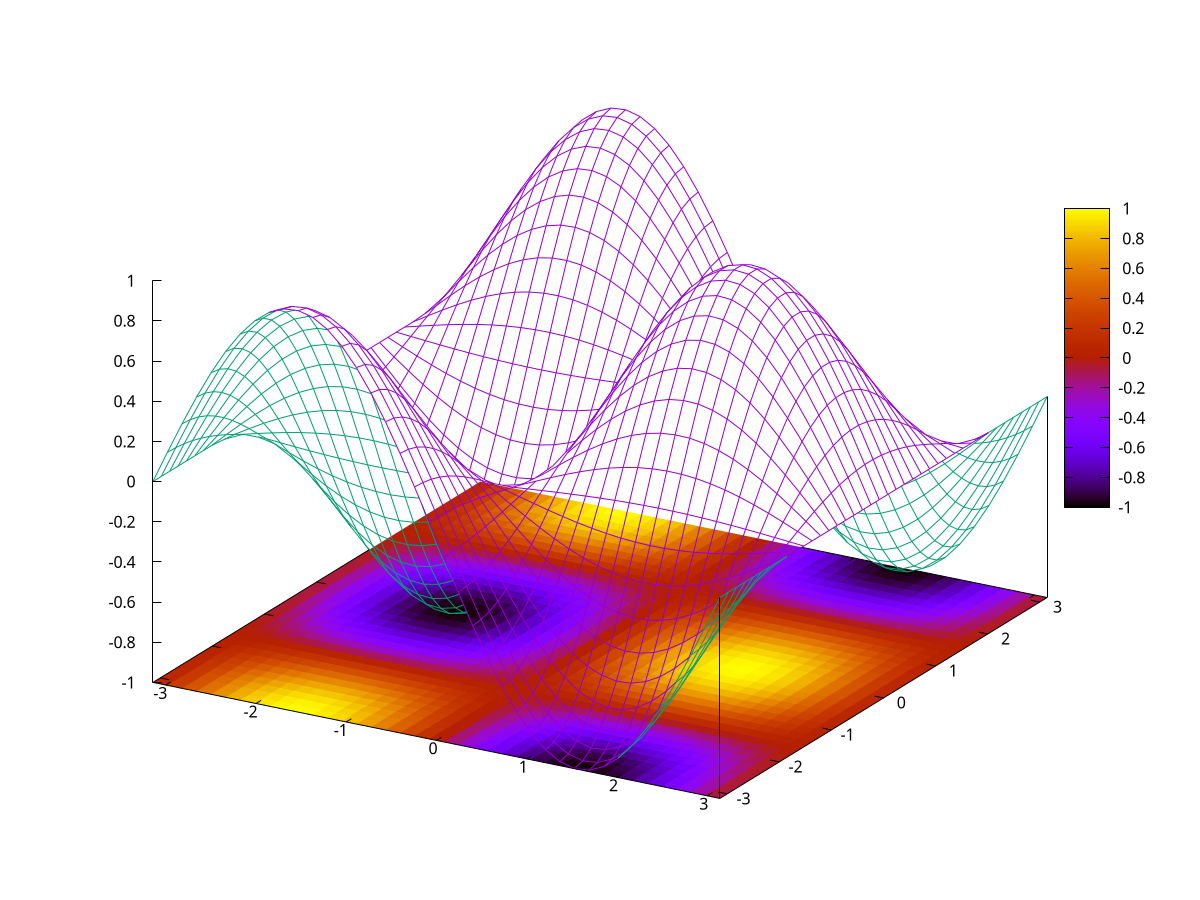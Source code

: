 set iso 40
set samp 40
unset key
set xrange [-pi:pi]
set yrange [-pi:pi]
set hidden front
f(x,y) = sin(x)*cos(y)
set xyplane at -1
splot f(x,y) with pm3d at b, f(x,y) with lines
